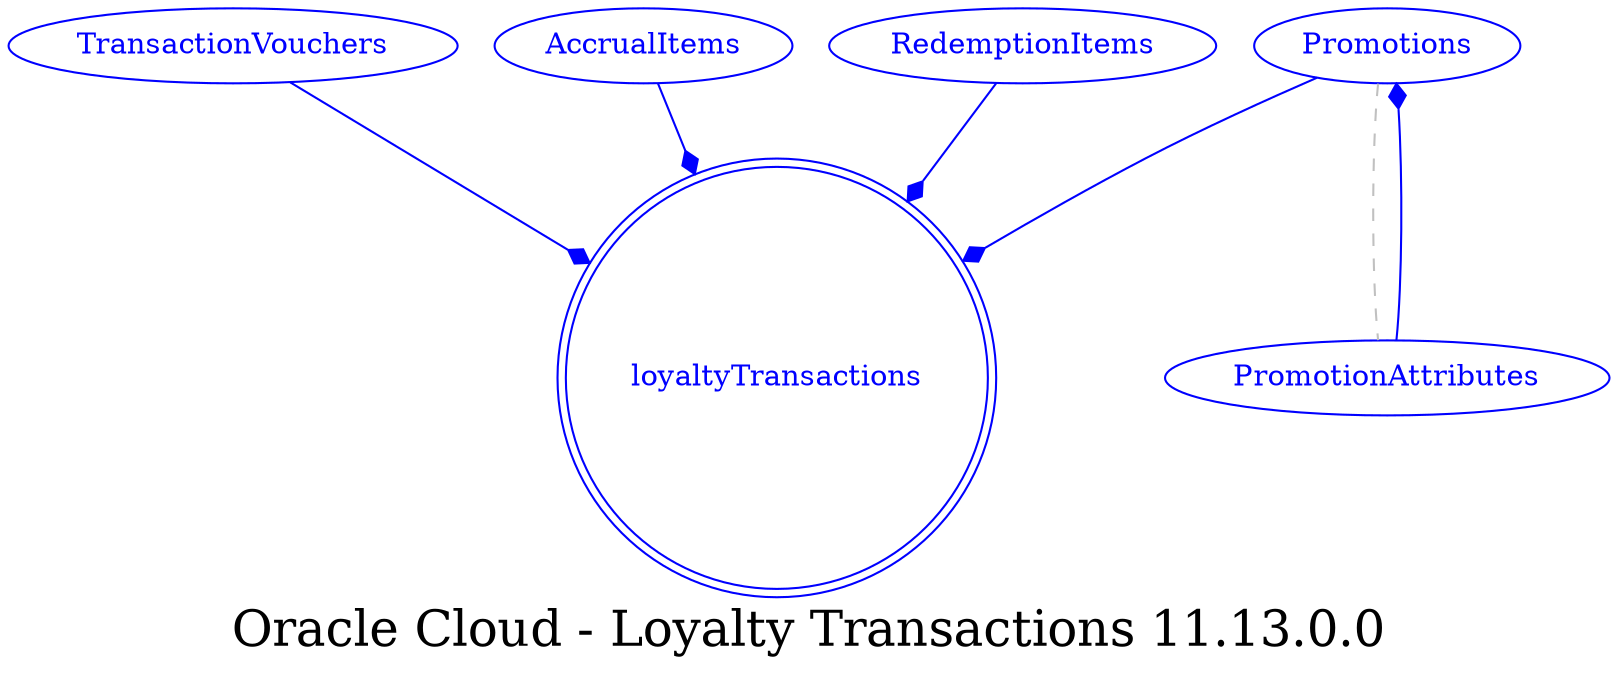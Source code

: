 digraph LexiconGraph {
graph[label="Oracle Cloud - Loyalty Transactions 11.13.0.0", fontsize=24]
splines=true
"loyaltyTransactions" [color=blue, fontcolor=blue, shape=doublecircle]
"Promotions" -> "loyaltyTransactions" [color=blue, fontcolor=blue, arrowhead=diamond, arrowtail=none]
"Promotions" [color=blue, fontcolor=blue, shape=ellipse]
"PromotionAttributes" -> "Promotions" [color=blue, fontcolor=blue, arrowhead=diamond, arrowtail=none]
"PromotionAttributes" [color=blue, fontcolor=blue, shape=ellipse]
"Promotions" -> "PromotionAttributes" [color=grey, fontcolor=grey, arrowhead=none, arrowtail=none, style=dashed]
"TransactionVouchers" -> "loyaltyTransactions" [color=blue, fontcolor=blue, arrowhead=diamond, arrowtail=none]
"TransactionVouchers" [color=blue, fontcolor=blue, shape=ellipse]
"AccrualItems" -> "loyaltyTransactions" [color=blue, fontcolor=blue, arrowhead=diamond, arrowtail=none]
"AccrualItems" [color=blue, fontcolor=blue, shape=ellipse]
"RedemptionItems" -> "loyaltyTransactions" [color=blue, fontcolor=blue, arrowhead=diamond, arrowtail=none]
"RedemptionItems" [color=blue, fontcolor=blue, shape=ellipse]
}
